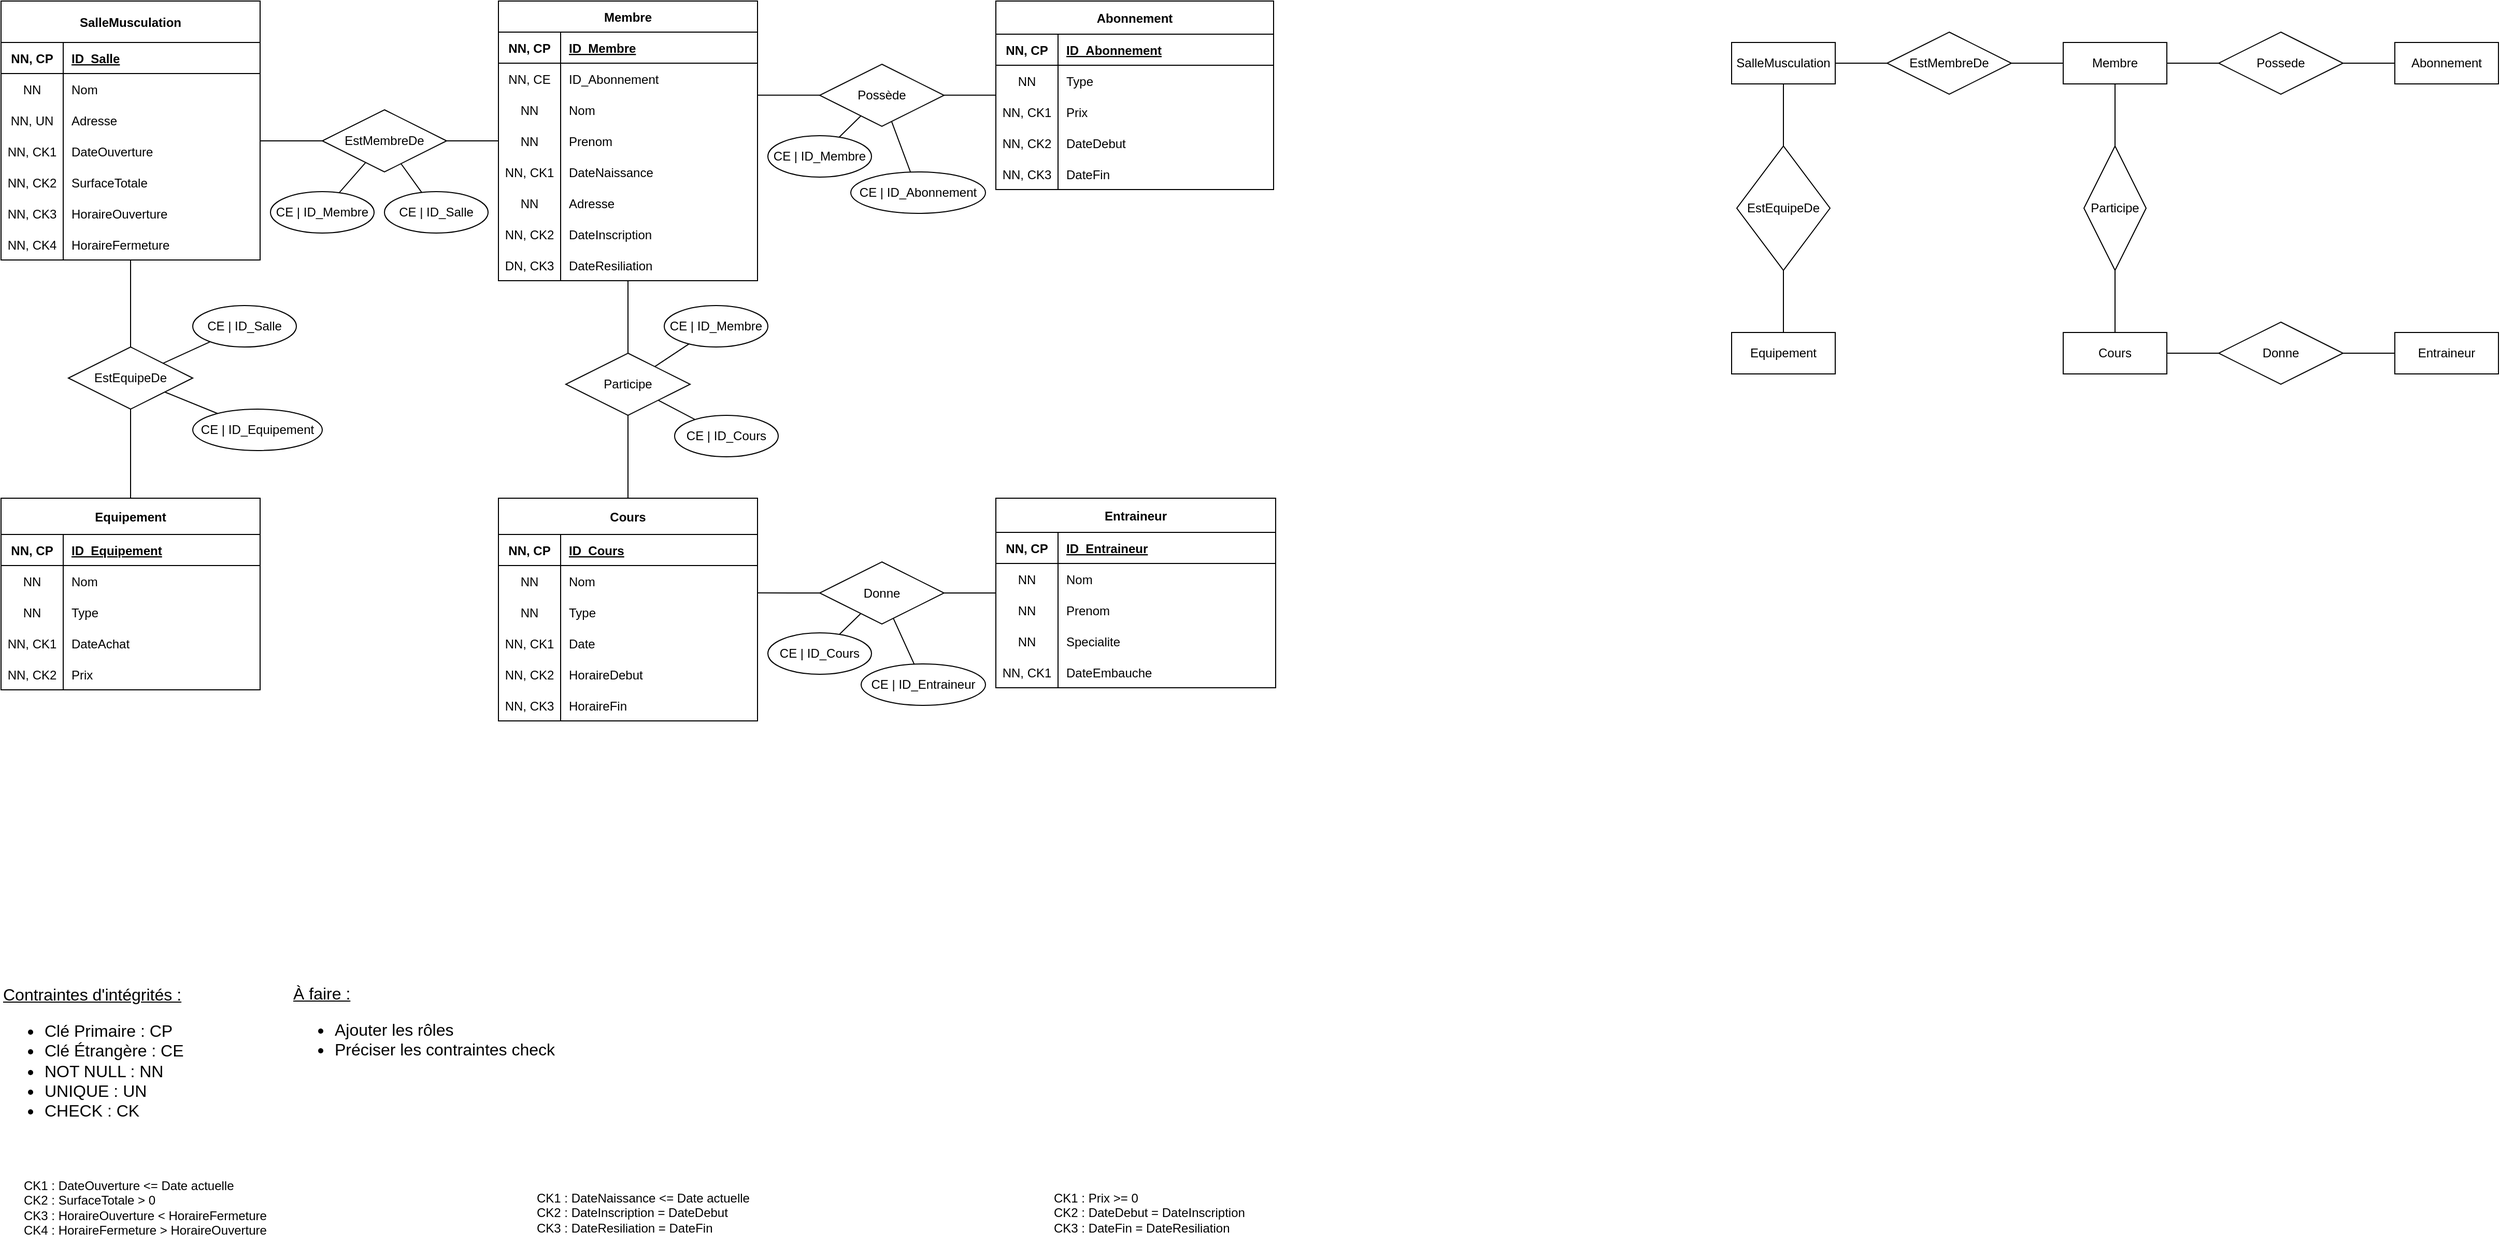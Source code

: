 <mxfile version="22.0.6" type="github">
  <diagram id="R2lEEEUBdFMjLlhIrx00" name="Page-1">
    <mxGraphModel dx="830" dy="563" grid="1" gridSize="10" guides="1" tooltips="1" connect="1" arrows="1" fold="1" page="0" pageScale="1" pageWidth="850" pageHeight="1100" math="0" shadow="0" extFonts="Permanent Marker^https://fonts.googleapis.com/css?family=Permanent+Marker">
      <root>
        <mxCell id="0" />
        <mxCell id="1" parent="0" />
        <mxCell id="C-vyLk0tnHw3VtMMgP7b-2" value="Membre" style="shape=table;startSize=30;container=1;collapsible=1;childLayout=tableLayout;fixedRows=1;rowLines=0;fontStyle=1;align=center;resizeLast=1;" parent="1" vertex="1">
          <mxGeometry x="480" y="40" width="250" height="270" as="geometry" />
        </mxCell>
        <mxCell id="C-vyLk0tnHw3VtMMgP7b-3" value="" style="shape=partialRectangle;collapsible=0;dropTarget=0;pointerEvents=0;fillColor=none;points=[[0,0.5],[1,0.5]];portConstraint=eastwest;top=0;left=0;right=0;bottom=1;" parent="C-vyLk0tnHw3VtMMgP7b-2" vertex="1">
          <mxGeometry y="30" width="250" height="30" as="geometry" />
        </mxCell>
        <mxCell id="C-vyLk0tnHw3VtMMgP7b-4" value="NN, CP" style="shape=partialRectangle;overflow=hidden;connectable=0;fillColor=none;top=0;left=0;bottom=0;right=0;fontStyle=1;" parent="C-vyLk0tnHw3VtMMgP7b-3" vertex="1">
          <mxGeometry width="60" height="30" as="geometry">
            <mxRectangle width="60" height="30" as="alternateBounds" />
          </mxGeometry>
        </mxCell>
        <mxCell id="C-vyLk0tnHw3VtMMgP7b-5" value="ID_Membre" style="shape=partialRectangle;overflow=hidden;connectable=0;fillColor=none;top=0;left=0;bottom=0;right=0;align=left;spacingLeft=6;fontStyle=5;" parent="C-vyLk0tnHw3VtMMgP7b-3" vertex="1">
          <mxGeometry x="60" width="190" height="30" as="geometry">
            <mxRectangle width="190" height="30" as="alternateBounds" />
          </mxGeometry>
        </mxCell>
        <mxCell id="BvF8xhe03MmfcxocBLk4-19" style="shape=partialRectangle;collapsible=0;dropTarget=0;pointerEvents=0;fillColor=none;points=[[0,0.5],[1,0.5]];portConstraint=eastwest;top=0;left=0;right=0;bottom=0;" vertex="1" parent="C-vyLk0tnHw3VtMMgP7b-2">
          <mxGeometry y="60" width="250" height="30" as="geometry" />
        </mxCell>
        <mxCell id="BvF8xhe03MmfcxocBLk4-20" value="NN, CE" style="shape=partialRectangle;overflow=hidden;connectable=0;fillColor=none;top=0;left=0;bottom=0;right=0;" vertex="1" parent="BvF8xhe03MmfcxocBLk4-19">
          <mxGeometry width="60" height="30" as="geometry">
            <mxRectangle width="60" height="30" as="alternateBounds" />
          </mxGeometry>
        </mxCell>
        <mxCell id="BvF8xhe03MmfcxocBLk4-21" value="ID_Abonnement" style="shape=partialRectangle;overflow=hidden;connectable=0;fillColor=none;top=0;left=0;bottom=0;right=0;align=left;spacingLeft=6;" vertex="1" parent="BvF8xhe03MmfcxocBLk4-19">
          <mxGeometry x="60" width="190" height="30" as="geometry">
            <mxRectangle width="190" height="30" as="alternateBounds" />
          </mxGeometry>
        </mxCell>
        <mxCell id="C-vyLk0tnHw3VtMMgP7b-6" value="" style="shape=partialRectangle;collapsible=0;dropTarget=0;pointerEvents=0;fillColor=none;points=[[0,0.5],[1,0.5]];portConstraint=eastwest;top=0;left=0;right=0;bottom=0;" parent="C-vyLk0tnHw3VtMMgP7b-2" vertex="1">
          <mxGeometry y="90" width="250" height="30" as="geometry" />
        </mxCell>
        <mxCell id="C-vyLk0tnHw3VtMMgP7b-7" value="NN" style="shape=partialRectangle;overflow=hidden;connectable=0;fillColor=none;top=0;left=0;bottom=0;right=0;" parent="C-vyLk0tnHw3VtMMgP7b-6" vertex="1">
          <mxGeometry width="60" height="30" as="geometry">
            <mxRectangle width="60" height="30" as="alternateBounds" />
          </mxGeometry>
        </mxCell>
        <mxCell id="C-vyLk0tnHw3VtMMgP7b-8" value="Nom" style="shape=partialRectangle;overflow=hidden;connectable=0;fillColor=none;top=0;left=0;bottom=0;right=0;align=left;spacingLeft=6;" parent="C-vyLk0tnHw3VtMMgP7b-6" vertex="1">
          <mxGeometry x="60" width="190" height="30" as="geometry">
            <mxRectangle width="190" height="30" as="alternateBounds" />
          </mxGeometry>
        </mxCell>
        <mxCell id="C-vyLk0tnHw3VtMMgP7b-9" value="" style="shape=partialRectangle;collapsible=0;dropTarget=0;pointerEvents=0;fillColor=none;points=[[0,0.5],[1,0.5]];portConstraint=eastwest;top=0;left=0;right=0;bottom=0;" parent="C-vyLk0tnHw3VtMMgP7b-2" vertex="1">
          <mxGeometry y="120" width="250" height="30" as="geometry" />
        </mxCell>
        <mxCell id="C-vyLk0tnHw3VtMMgP7b-10" value="NN" style="shape=partialRectangle;overflow=hidden;connectable=0;fillColor=none;top=0;left=0;bottom=0;right=0;" parent="C-vyLk0tnHw3VtMMgP7b-9" vertex="1">
          <mxGeometry width="60" height="30" as="geometry">
            <mxRectangle width="60" height="30" as="alternateBounds" />
          </mxGeometry>
        </mxCell>
        <mxCell id="C-vyLk0tnHw3VtMMgP7b-11" value="Prenom" style="shape=partialRectangle;overflow=hidden;connectable=0;fillColor=none;top=0;left=0;bottom=0;right=0;align=left;spacingLeft=6;" parent="C-vyLk0tnHw3VtMMgP7b-9" vertex="1">
          <mxGeometry x="60" width="190" height="30" as="geometry">
            <mxRectangle width="190" height="30" as="alternateBounds" />
          </mxGeometry>
        </mxCell>
        <mxCell id="a953mOE0ZV8A7fk9-oR8-11" style="shape=partialRectangle;collapsible=0;dropTarget=0;pointerEvents=0;fillColor=none;points=[[0,0.5],[1,0.5]];portConstraint=eastwest;top=0;left=0;right=0;bottom=0;" parent="C-vyLk0tnHw3VtMMgP7b-2" vertex="1">
          <mxGeometry y="150" width="250" height="30" as="geometry" />
        </mxCell>
        <mxCell id="a953mOE0ZV8A7fk9-oR8-12" value="NN, CK1" style="shape=partialRectangle;overflow=hidden;connectable=0;fillColor=none;top=0;left=0;bottom=0;right=0;" parent="a953mOE0ZV8A7fk9-oR8-11" vertex="1">
          <mxGeometry width="60" height="30" as="geometry">
            <mxRectangle width="60" height="30" as="alternateBounds" />
          </mxGeometry>
        </mxCell>
        <mxCell id="a953mOE0ZV8A7fk9-oR8-13" value="DateNaissance" style="shape=partialRectangle;overflow=hidden;connectable=0;fillColor=none;top=0;left=0;bottom=0;right=0;align=left;spacingLeft=6;" parent="a953mOE0ZV8A7fk9-oR8-11" vertex="1">
          <mxGeometry x="60" width="190" height="30" as="geometry">
            <mxRectangle width="190" height="30" as="alternateBounds" />
          </mxGeometry>
        </mxCell>
        <mxCell id="a953mOE0ZV8A7fk9-oR8-14" style="shape=partialRectangle;collapsible=0;dropTarget=0;pointerEvents=0;fillColor=none;points=[[0,0.5],[1,0.5]];portConstraint=eastwest;top=0;left=0;right=0;bottom=0;" parent="C-vyLk0tnHw3VtMMgP7b-2" vertex="1">
          <mxGeometry y="180" width="250" height="30" as="geometry" />
        </mxCell>
        <mxCell id="a953mOE0ZV8A7fk9-oR8-15" value="NN" style="shape=partialRectangle;overflow=hidden;connectable=0;fillColor=none;top=0;left=0;bottom=0;right=0;" parent="a953mOE0ZV8A7fk9-oR8-14" vertex="1">
          <mxGeometry width="60" height="30" as="geometry">
            <mxRectangle width="60" height="30" as="alternateBounds" />
          </mxGeometry>
        </mxCell>
        <mxCell id="a953mOE0ZV8A7fk9-oR8-16" value="Adresse" style="shape=partialRectangle;overflow=hidden;connectable=0;fillColor=none;top=0;left=0;bottom=0;right=0;align=left;spacingLeft=6;" parent="a953mOE0ZV8A7fk9-oR8-14" vertex="1">
          <mxGeometry x="60" width="190" height="30" as="geometry">
            <mxRectangle width="190" height="30" as="alternateBounds" />
          </mxGeometry>
        </mxCell>
        <mxCell id="a953mOE0ZV8A7fk9-oR8-17" style="shape=partialRectangle;collapsible=0;dropTarget=0;pointerEvents=0;fillColor=none;points=[[0,0.5],[1,0.5]];portConstraint=eastwest;top=0;left=0;right=0;bottom=0;" parent="C-vyLk0tnHw3VtMMgP7b-2" vertex="1">
          <mxGeometry y="210" width="250" height="30" as="geometry" />
        </mxCell>
        <mxCell id="a953mOE0ZV8A7fk9-oR8-18" value="NN, CK2" style="shape=partialRectangle;overflow=hidden;connectable=0;fillColor=none;top=0;left=0;bottom=0;right=0;" parent="a953mOE0ZV8A7fk9-oR8-17" vertex="1">
          <mxGeometry width="60" height="30" as="geometry">
            <mxRectangle width="60" height="30" as="alternateBounds" />
          </mxGeometry>
        </mxCell>
        <mxCell id="a953mOE0ZV8A7fk9-oR8-19" value="DateInscription" style="shape=partialRectangle;overflow=hidden;connectable=0;fillColor=none;top=0;left=0;bottom=0;right=0;align=left;spacingLeft=6;" parent="a953mOE0ZV8A7fk9-oR8-17" vertex="1">
          <mxGeometry x="60" width="190" height="30" as="geometry">
            <mxRectangle width="190" height="30" as="alternateBounds" />
          </mxGeometry>
        </mxCell>
        <mxCell id="BvF8xhe03MmfcxocBLk4-22" style="shape=partialRectangle;collapsible=0;dropTarget=0;pointerEvents=0;fillColor=none;points=[[0,0.5],[1,0.5]];portConstraint=eastwest;top=0;left=0;right=0;bottom=0;" vertex="1" parent="C-vyLk0tnHw3VtMMgP7b-2">
          <mxGeometry y="240" width="250" height="30" as="geometry" />
        </mxCell>
        <mxCell id="BvF8xhe03MmfcxocBLk4-23" value="DN, CK3" style="shape=partialRectangle;overflow=hidden;connectable=0;fillColor=none;top=0;left=0;bottom=0;right=0;" vertex="1" parent="BvF8xhe03MmfcxocBLk4-22">
          <mxGeometry width="60" height="30" as="geometry">
            <mxRectangle width="60" height="30" as="alternateBounds" />
          </mxGeometry>
        </mxCell>
        <mxCell id="BvF8xhe03MmfcxocBLk4-24" value="DateResiliation" style="shape=partialRectangle;overflow=hidden;connectable=0;fillColor=none;top=0;left=0;bottom=0;right=0;align=left;spacingLeft=6;" vertex="1" parent="BvF8xhe03MmfcxocBLk4-22">
          <mxGeometry x="60" width="190" height="30" as="geometry">
            <mxRectangle width="190" height="30" as="alternateBounds" />
          </mxGeometry>
        </mxCell>
        <mxCell id="C-vyLk0tnHw3VtMMgP7b-13" value="Abonnement" style="shape=table;startSize=32;container=1;collapsible=1;childLayout=tableLayout;fixedRows=1;rowLines=0;fontStyle=1;align=center;resizeLast=1;" parent="1" vertex="1">
          <mxGeometry x="960" y="40" width="268" height="182" as="geometry" />
        </mxCell>
        <mxCell id="C-vyLk0tnHw3VtMMgP7b-14" value="" style="shape=partialRectangle;collapsible=0;dropTarget=0;pointerEvents=0;fillColor=none;points=[[0,0.5],[1,0.5]];portConstraint=eastwest;top=0;left=0;right=0;bottom=1;" parent="C-vyLk0tnHw3VtMMgP7b-13" vertex="1">
          <mxGeometry y="32" width="268" height="30" as="geometry" />
        </mxCell>
        <mxCell id="C-vyLk0tnHw3VtMMgP7b-15" value="NN, CP" style="shape=partialRectangle;overflow=hidden;connectable=0;fillColor=none;top=0;left=0;bottom=0;right=0;fontStyle=1;" parent="C-vyLk0tnHw3VtMMgP7b-14" vertex="1">
          <mxGeometry width="60" height="30" as="geometry">
            <mxRectangle width="60" height="30" as="alternateBounds" />
          </mxGeometry>
        </mxCell>
        <mxCell id="C-vyLk0tnHw3VtMMgP7b-16" value="ID_Abonnement" style="shape=partialRectangle;overflow=hidden;connectable=0;fillColor=none;top=0;left=0;bottom=0;right=0;align=left;spacingLeft=6;fontStyle=5;" parent="C-vyLk0tnHw3VtMMgP7b-14" vertex="1">
          <mxGeometry x="60" width="208" height="30" as="geometry">
            <mxRectangle width="208" height="30" as="alternateBounds" />
          </mxGeometry>
        </mxCell>
        <mxCell id="C-vyLk0tnHw3VtMMgP7b-17" value="" style="shape=partialRectangle;collapsible=0;dropTarget=0;pointerEvents=0;fillColor=none;points=[[0,0.5],[1,0.5]];portConstraint=eastwest;top=0;left=0;right=0;bottom=0;" parent="C-vyLk0tnHw3VtMMgP7b-13" vertex="1">
          <mxGeometry y="62" width="268" height="30" as="geometry" />
        </mxCell>
        <mxCell id="C-vyLk0tnHw3VtMMgP7b-18" value="NN" style="shape=partialRectangle;overflow=hidden;connectable=0;fillColor=none;top=0;left=0;bottom=0;right=0;" parent="C-vyLk0tnHw3VtMMgP7b-17" vertex="1">
          <mxGeometry width="60" height="30" as="geometry">
            <mxRectangle width="60" height="30" as="alternateBounds" />
          </mxGeometry>
        </mxCell>
        <mxCell id="C-vyLk0tnHw3VtMMgP7b-19" value="Type" style="shape=partialRectangle;overflow=hidden;connectable=0;fillColor=none;top=0;left=0;bottom=0;right=0;align=left;spacingLeft=6;" parent="C-vyLk0tnHw3VtMMgP7b-17" vertex="1">
          <mxGeometry x="60" width="208" height="30" as="geometry">
            <mxRectangle width="208" height="30" as="alternateBounds" />
          </mxGeometry>
        </mxCell>
        <mxCell id="C-vyLk0tnHw3VtMMgP7b-20" value="" style="shape=partialRectangle;collapsible=0;dropTarget=0;pointerEvents=0;fillColor=none;points=[[0,0.5],[1,0.5]];portConstraint=eastwest;top=0;left=0;right=0;bottom=0;" parent="C-vyLk0tnHw3VtMMgP7b-13" vertex="1">
          <mxGeometry y="92" width="268" height="30" as="geometry" />
        </mxCell>
        <mxCell id="C-vyLk0tnHw3VtMMgP7b-21" value="NN, CK1" style="shape=partialRectangle;overflow=hidden;connectable=0;fillColor=none;top=0;left=0;bottom=0;right=0;" parent="C-vyLk0tnHw3VtMMgP7b-20" vertex="1">
          <mxGeometry width="60" height="30" as="geometry">
            <mxRectangle width="60" height="30" as="alternateBounds" />
          </mxGeometry>
        </mxCell>
        <mxCell id="C-vyLk0tnHw3VtMMgP7b-22" value="Prix" style="shape=partialRectangle;overflow=hidden;connectable=0;fillColor=none;top=0;left=0;bottom=0;right=0;align=left;spacingLeft=6;" parent="C-vyLk0tnHw3VtMMgP7b-20" vertex="1">
          <mxGeometry x="60" width="208" height="30" as="geometry">
            <mxRectangle width="208" height="30" as="alternateBounds" />
          </mxGeometry>
        </mxCell>
        <mxCell id="a953mOE0ZV8A7fk9-oR8-26" style="shape=partialRectangle;collapsible=0;dropTarget=0;pointerEvents=0;fillColor=none;points=[[0,0.5],[1,0.5]];portConstraint=eastwest;top=0;left=0;right=0;bottom=0;" parent="C-vyLk0tnHw3VtMMgP7b-13" vertex="1">
          <mxGeometry y="122" width="268" height="30" as="geometry" />
        </mxCell>
        <mxCell id="a953mOE0ZV8A7fk9-oR8-27" value="NN, CK2" style="shape=partialRectangle;overflow=hidden;connectable=0;fillColor=none;top=0;left=0;bottom=0;right=0;" parent="a953mOE0ZV8A7fk9-oR8-26" vertex="1">
          <mxGeometry width="60" height="30" as="geometry">
            <mxRectangle width="60" height="30" as="alternateBounds" />
          </mxGeometry>
        </mxCell>
        <mxCell id="a953mOE0ZV8A7fk9-oR8-28" value="DateDebut" style="shape=partialRectangle;overflow=hidden;connectable=0;fillColor=none;top=0;left=0;bottom=0;right=0;align=left;spacingLeft=6;" parent="a953mOE0ZV8A7fk9-oR8-26" vertex="1">
          <mxGeometry x="60" width="208" height="30" as="geometry">
            <mxRectangle width="208" height="30" as="alternateBounds" />
          </mxGeometry>
        </mxCell>
        <mxCell id="a953mOE0ZV8A7fk9-oR8-23" style="shape=partialRectangle;collapsible=0;dropTarget=0;pointerEvents=0;fillColor=none;points=[[0,0.5],[1,0.5]];portConstraint=eastwest;top=0;left=0;right=0;bottom=0;" parent="C-vyLk0tnHw3VtMMgP7b-13" vertex="1">
          <mxGeometry y="152" width="268" height="30" as="geometry" />
        </mxCell>
        <mxCell id="a953mOE0ZV8A7fk9-oR8-24" value="NN, CK3" style="shape=partialRectangle;overflow=hidden;connectable=0;fillColor=none;top=0;left=0;bottom=0;right=0;" parent="a953mOE0ZV8A7fk9-oR8-23" vertex="1">
          <mxGeometry width="60" height="30" as="geometry">
            <mxRectangle width="60" height="30" as="alternateBounds" />
          </mxGeometry>
        </mxCell>
        <mxCell id="a953mOE0ZV8A7fk9-oR8-25" value="DateFin" style="shape=partialRectangle;overflow=hidden;connectable=0;fillColor=none;top=0;left=0;bottom=0;right=0;align=left;spacingLeft=6;" parent="a953mOE0ZV8A7fk9-oR8-23" vertex="1">
          <mxGeometry x="60" width="208" height="30" as="geometry">
            <mxRectangle width="208" height="30" as="alternateBounds" />
          </mxGeometry>
        </mxCell>
        <mxCell id="C-vyLk0tnHw3VtMMgP7b-23" value="SalleMusculation" style="shape=table;startSize=40;container=1;collapsible=1;childLayout=tableLayout;fixedRows=1;rowLines=0;fontStyle=1;align=center;resizeLast=1;" parent="1" vertex="1">
          <mxGeometry y="40" width="250" height="250" as="geometry">
            <mxRectangle width="140" height="30" as="alternateBounds" />
          </mxGeometry>
        </mxCell>
        <mxCell id="C-vyLk0tnHw3VtMMgP7b-24" value="" style="shape=partialRectangle;collapsible=0;dropTarget=0;pointerEvents=0;fillColor=none;points=[[0,0.5],[1,0.5]];portConstraint=eastwest;top=0;left=0;right=0;bottom=1;" parent="C-vyLk0tnHw3VtMMgP7b-23" vertex="1">
          <mxGeometry y="40" width="250" height="30" as="geometry" />
        </mxCell>
        <mxCell id="C-vyLk0tnHw3VtMMgP7b-25" value="NN, CP" style="shape=partialRectangle;overflow=hidden;connectable=0;fillColor=none;top=0;left=0;bottom=0;right=0;fontStyle=1;" parent="C-vyLk0tnHw3VtMMgP7b-24" vertex="1">
          <mxGeometry width="60" height="30" as="geometry">
            <mxRectangle width="60" height="30" as="alternateBounds" />
          </mxGeometry>
        </mxCell>
        <mxCell id="C-vyLk0tnHw3VtMMgP7b-26" value="ID_Salle" style="shape=partialRectangle;overflow=hidden;connectable=0;fillColor=none;top=0;left=0;bottom=0;right=0;align=left;spacingLeft=6;fontStyle=5;" parent="C-vyLk0tnHw3VtMMgP7b-24" vertex="1">
          <mxGeometry x="60" width="190" height="30" as="geometry">
            <mxRectangle width="190" height="30" as="alternateBounds" />
          </mxGeometry>
        </mxCell>
        <mxCell id="C-vyLk0tnHw3VtMMgP7b-27" value="" style="shape=partialRectangle;collapsible=0;dropTarget=0;pointerEvents=0;fillColor=none;points=[[0,0.5],[1,0.5]];portConstraint=eastwest;top=0;left=0;right=0;bottom=0;" parent="C-vyLk0tnHw3VtMMgP7b-23" vertex="1">
          <mxGeometry y="70" width="250" height="30" as="geometry" />
        </mxCell>
        <mxCell id="C-vyLk0tnHw3VtMMgP7b-28" value="NN" style="shape=partialRectangle;overflow=hidden;connectable=0;fillColor=none;top=0;left=0;bottom=0;right=0;" parent="C-vyLk0tnHw3VtMMgP7b-27" vertex="1">
          <mxGeometry width="60" height="30" as="geometry">
            <mxRectangle width="60" height="30" as="alternateBounds" />
          </mxGeometry>
        </mxCell>
        <mxCell id="C-vyLk0tnHw3VtMMgP7b-29" value="Nom" style="shape=partialRectangle;overflow=hidden;connectable=0;fillColor=none;top=0;left=0;bottom=0;right=0;align=left;spacingLeft=6;" parent="C-vyLk0tnHw3VtMMgP7b-27" vertex="1">
          <mxGeometry x="60" width="190" height="30" as="geometry">
            <mxRectangle width="190" height="30" as="alternateBounds" />
          </mxGeometry>
        </mxCell>
        <mxCell id="I5nz2bN9vh9PhN7j-dGC-87" style="shape=partialRectangle;collapsible=0;dropTarget=0;pointerEvents=0;fillColor=none;points=[[0,0.5],[1,0.5]];portConstraint=eastwest;top=0;left=0;right=0;bottom=0;" parent="C-vyLk0tnHw3VtMMgP7b-23" vertex="1">
          <mxGeometry y="100" width="250" height="30" as="geometry" />
        </mxCell>
        <mxCell id="I5nz2bN9vh9PhN7j-dGC-88" value="NN, UN" style="shape=partialRectangle;overflow=hidden;connectable=0;fillColor=none;top=0;left=0;bottom=0;right=0;" parent="I5nz2bN9vh9PhN7j-dGC-87" vertex="1">
          <mxGeometry width="60" height="30" as="geometry">
            <mxRectangle width="60" height="30" as="alternateBounds" />
          </mxGeometry>
        </mxCell>
        <mxCell id="I5nz2bN9vh9PhN7j-dGC-89" value="Adresse" style="shape=partialRectangle;overflow=hidden;connectable=0;fillColor=none;top=0;left=0;bottom=0;right=0;align=left;spacingLeft=6;" parent="I5nz2bN9vh9PhN7j-dGC-87" vertex="1">
          <mxGeometry x="60" width="190" height="30" as="geometry">
            <mxRectangle width="190" height="30" as="alternateBounds" />
          </mxGeometry>
        </mxCell>
        <mxCell id="I5nz2bN9vh9PhN7j-dGC-90" style="shape=partialRectangle;collapsible=0;dropTarget=0;pointerEvents=0;fillColor=none;points=[[0,0.5],[1,0.5]];portConstraint=eastwest;top=0;left=0;right=0;bottom=0;" parent="C-vyLk0tnHw3VtMMgP7b-23" vertex="1">
          <mxGeometry y="130" width="250" height="30" as="geometry" />
        </mxCell>
        <mxCell id="I5nz2bN9vh9PhN7j-dGC-91" value="NN, CK1" style="shape=partialRectangle;overflow=hidden;connectable=0;fillColor=none;top=0;left=0;bottom=0;right=0;" parent="I5nz2bN9vh9PhN7j-dGC-90" vertex="1">
          <mxGeometry width="60" height="30" as="geometry">
            <mxRectangle width="60" height="30" as="alternateBounds" />
          </mxGeometry>
        </mxCell>
        <mxCell id="I5nz2bN9vh9PhN7j-dGC-92" value="DateOuverture" style="shape=partialRectangle;overflow=hidden;connectable=0;fillColor=none;top=0;left=0;bottom=0;right=0;align=left;spacingLeft=6;" parent="I5nz2bN9vh9PhN7j-dGC-90" vertex="1">
          <mxGeometry x="60" width="190" height="30" as="geometry">
            <mxRectangle width="190" height="30" as="alternateBounds" />
          </mxGeometry>
        </mxCell>
        <mxCell id="I5nz2bN9vh9PhN7j-dGC-93" style="shape=partialRectangle;collapsible=0;dropTarget=0;pointerEvents=0;fillColor=none;points=[[0,0.5],[1,0.5]];portConstraint=eastwest;top=0;left=0;right=0;bottom=0;" parent="C-vyLk0tnHw3VtMMgP7b-23" vertex="1">
          <mxGeometry y="160" width="250" height="30" as="geometry" />
        </mxCell>
        <mxCell id="I5nz2bN9vh9PhN7j-dGC-94" value="NN, CK2" style="shape=partialRectangle;overflow=hidden;connectable=0;fillColor=none;top=0;left=0;bottom=0;right=0;" parent="I5nz2bN9vh9PhN7j-dGC-93" vertex="1">
          <mxGeometry width="60" height="30" as="geometry">
            <mxRectangle width="60" height="30" as="alternateBounds" />
          </mxGeometry>
        </mxCell>
        <mxCell id="I5nz2bN9vh9PhN7j-dGC-95" value="SurfaceTotale" style="shape=partialRectangle;overflow=hidden;connectable=0;fillColor=none;top=0;left=0;bottom=0;right=0;align=left;spacingLeft=6;" parent="I5nz2bN9vh9PhN7j-dGC-93" vertex="1">
          <mxGeometry x="60" width="190" height="30" as="geometry">
            <mxRectangle width="190" height="30" as="alternateBounds" />
          </mxGeometry>
        </mxCell>
        <mxCell id="BvF8xhe03MmfcxocBLk4-16" style="shape=partialRectangle;collapsible=0;dropTarget=0;pointerEvents=0;fillColor=none;points=[[0,0.5],[1,0.5]];portConstraint=eastwest;top=0;left=0;right=0;bottom=0;" vertex="1" parent="C-vyLk0tnHw3VtMMgP7b-23">
          <mxGeometry y="190" width="250" height="30" as="geometry" />
        </mxCell>
        <mxCell id="BvF8xhe03MmfcxocBLk4-17" value="NN, CK3" style="shape=partialRectangle;overflow=hidden;connectable=0;fillColor=none;top=0;left=0;bottom=0;right=0;" vertex="1" parent="BvF8xhe03MmfcxocBLk4-16">
          <mxGeometry width="60" height="30" as="geometry">
            <mxRectangle width="60" height="30" as="alternateBounds" />
          </mxGeometry>
        </mxCell>
        <mxCell id="BvF8xhe03MmfcxocBLk4-18" value="HoraireOuverture" style="shape=partialRectangle;overflow=hidden;connectable=0;fillColor=none;top=0;left=0;bottom=0;right=0;align=left;spacingLeft=6;" vertex="1" parent="BvF8xhe03MmfcxocBLk4-16">
          <mxGeometry x="60" width="190" height="30" as="geometry">
            <mxRectangle width="190" height="30" as="alternateBounds" />
          </mxGeometry>
        </mxCell>
        <mxCell id="BvF8xhe03MmfcxocBLk4-13" style="shape=partialRectangle;collapsible=0;dropTarget=0;pointerEvents=0;fillColor=none;points=[[0,0.5],[1,0.5]];portConstraint=eastwest;top=0;left=0;right=0;bottom=0;" vertex="1" parent="C-vyLk0tnHw3VtMMgP7b-23">
          <mxGeometry y="220" width="250" height="30" as="geometry" />
        </mxCell>
        <mxCell id="BvF8xhe03MmfcxocBLk4-14" value="NN, CK4" style="shape=partialRectangle;overflow=hidden;connectable=0;fillColor=none;top=0;left=0;bottom=0;right=0;" vertex="1" parent="BvF8xhe03MmfcxocBLk4-13">
          <mxGeometry width="60" height="30" as="geometry">
            <mxRectangle width="60" height="30" as="alternateBounds" />
          </mxGeometry>
        </mxCell>
        <mxCell id="BvF8xhe03MmfcxocBLk4-15" value="HoraireFermeture" style="shape=partialRectangle;overflow=hidden;connectable=0;fillColor=none;top=0;left=0;bottom=0;right=0;align=left;spacingLeft=6;" vertex="1" parent="BvF8xhe03MmfcxocBLk4-13">
          <mxGeometry x="60" width="190" height="30" as="geometry">
            <mxRectangle width="190" height="30" as="alternateBounds" />
          </mxGeometry>
        </mxCell>
        <mxCell id="I5nz2bN9vh9PhN7j-dGC-29" value="Cours" style="shape=table;startSize=35;container=1;collapsible=1;childLayout=tableLayout;fixedRows=1;rowLines=0;fontStyle=1;align=center;resizeLast=1;" parent="1" vertex="1">
          <mxGeometry x="480" y="520" width="250" height="215" as="geometry" />
        </mxCell>
        <mxCell id="I5nz2bN9vh9PhN7j-dGC-30" value="" style="shape=partialRectangle;collapsible=0;dropTarget=0;pointerEvents=0;fillColor=none;points=[[0,0.5],[1,0.5]];portConstraint=eastwest;top=0;left=0;right=0;bottom=1;" parent="I5nz2bN9vh9PhN7j-dGC-29" vertex="1">
          <mxGeometry y="35" width="250" height="30" as="geometry" />
        </mxCell>
        <mxCell id="I5nz2bN9vh9PhN7j-dGC-31" value="NN, CP" style="shape=partialRectangle;overflow=hidden;connectable=0;fillColor=none;top=0;left=0;bottom=0;right=0;fontStyle=1;" parent="I5nz2bN9vh9PhN7j-dGC-30" vertex="1">
          <mxGeometry width="60" height="30" as="geometry">
            <mxRectangle width="60" height="30" as="alternateBounds" />
          </mxGeometry>
        </mxCell>
        <mxCell id="I5nz2bN9vh9PhN7j-dGC-32" value="ID_Cours" style="shape=partialRectangle;overflow=hidden;connectable=0;fillColor=none;top=0;left=0;bottom=0;right=0;align=left;spacingLeft=6;fontStyle=5;" parent="I5nz2bN9vh9PhN7j-dGC-30" vertex="1">
          <mxGeometry x="60" width="190" height="30" as="geometry">
            <mxRectangle width="190" height="30" as="alternateBounds" />
          </mxGeometry>
        </mxCell>
        <mxCell id="I5nz2bN9vh9PhN7j-dGC-33" value="" style="shape=partialRectangle;collapsible=0;dropTarget=0;pointerEvents=0;fillColor=none;points=[[0,0.5],[1,0.5]];portConstraint=eastwest;top=0;left=0;right=0;bottom=0;" parent="I5nz2bN9vh9PhN7j-dGC-29" vertex="1">
          <mxGeometry y="65" width="250" height="30" as="geometry" />
        </mxCell>
        <mxCell id="I5nz2bN9vh9PhN7j-dGC-34" value="NN" style="shape=partialRectangle;overflow=hidden;connectable=0;fillColor=none;top=0;left=0;bottom=0;right=0;" parent="I5nz2bN9vh9PhN7j-dGC-33" vertex="1">
          <mxGeometry width="60" height="30" as="geometry">
            <mxRectangle width="60" height="30" as="alternateBounds" />
          </mxGeometry>
        </mxCell>
        <mxCell id="I5nz2bN9vh9PhN7j-dGC-35" value="Nom" style="shape=partialRectangle;overflow=hidden;connectable=0;fillColor=none;top=0;left=0;bottom=0;right=0;align=left;spacingLeft=6;" parent="I5nz2bN9vh9PhN7j-dGC-33" vertex="1">
          <mxGeometry x="60" width="190" height="30" as="geometry">
            <mxRectangle width="190" height="30" as="alternateBounds" />
          </mxGeometry>
        </mxCell>
        <mxCell id="AxZeriHwfPUx0MWZncGD-11" style="shape=partialRectangle;collapsible=0;dropTarget=0;pointerEvents=0;fillColor=none;points=[[0,0.5],[1,0.5]];portConstraint=eastwest;top=0;left=0;right=0;bottom=0;" parent="I5nz2bN9vh9PhN7j-dGC-29" vertex="1">
          <mxGeometry y="95" width="250" height="30" as="geometry" />
        </mxCell>
        <mxCell id="AxZeriHwfPUx0MWZncGD-12" value="NN" style="shape=partialRectangle;overflow=hidden;connectable=0;fillColor=none;top=0;left=0;bottom=0;right=0;" parent="AxZeriHwfPUx0MWZncGD-11" vertex="1">
          <mxGeometry width="60" height="30" as="geometry">
            <mxRectangle width="60" height="30" as="alternateBounds" />
          </mxGeometry>
        </mxCell>
        <mxCell id="AxZeriHwfPUx0MWZncGD-13" value="Type   " style="shape=partialRectangle;overflow=hidden;connectable=0;fillColor=none;top=0;left=0;bottom=0;right=0;align=left;spacingLeft=6;" parent="AxZeriHwfPUx0MWZncGD-11" vertex="1">
          <mxGeometry x="60" width="190" height="30" as="geometry">
            <mxRectangle width="190" height="30" as="alternateBounds" />
          </mxGeometry>
        </mxCell>
        <mxCell id="AxZeriHwfPUx0MWZncGD-14" style="shape=partialRectangle;collapsible=0;dropTarget=0;pointerEvents=0;fillColor=none;points=[[0,0.5],[1,0.5]];portConstraint=eastwest;top=0;left=0;right=0;bottom=0;" parent="I5nz2bN9vh9PhN7j-dGC-29" vertex="1">
          <mxGeometry y="125" width="250" height="30" as="geometry" />
        </mxCell>
        <mxCell id="AxZeriHwfPUx0MWZncGD-15" value="NN, CK1" style="shape=partialRectangle;overflow=hidden;connectable=0;fillColor=none;top=0;left=0;bottom=0;right=0;" parent="AxZeriHwfPUx0MWZncGD-14" vertex="1">
          <mxGeometry width="60" height="30" as="geometry">
            <mxRectangle width="60" height="30" as="alternateBounds" />
          </mxGeometry>
        </mxCell>
        <mxCell id="AxZeriHwfPUx0MWZncGD-16" value="Date" style="shape=partialRectangle;overflow=hidden;connectable=0;fillColor=none;top=0;left=0;bottom=0;right=0;align=left;spacingLeft=6;" parent="AxZeriHwfPUx0MWZncGD-14" vertex="1">
          <mxGeometry x="60" width="190" height="30" as="geometry">
            <mxRectangle width="190" height="30" as="alternateBounds" />
          </mxGeometry>
        </mxCell>
        <mxCell id="AxZeriHwfPUx0MWZncGD-17" style="shape=partialRectangle;collapsible=0;dropTarget=0;pointerEvents=0;fillColor=none;points=[[0,0.5],[1,0.5]];portConstraint=eastwest;top=0;left=0;right=0;bottom=0;" parent="I5nz2bN9vh9PhN7j-dGC-29" vertex="1">
          <mxGeometry y="155" width="250" height="30" as="geometry" />
        </mxCell>
        <mxCell id="AxZeriHwfPUx0MWZncGD-18" value="NN, CK2" style="shape=partialRectangle;overflow=hidden;connectable=0;fillColor=none;top=0;left=0;bottom=0;right=0;" parent="AxZeriHwfPUx0MWZncGD-17" vertex="1">
          <mxGeometry width="60" height="30" as="geometry">
            <mxRectangle width="60" height="30" as="alternateBounds" />
          </mxGeometry>
        </mxCell>
        <mxCell id="AxZeriHwfPUx0MWZncGD-19" value="HoraireDebut" style="shape=partialRectangle;overflow=hidden;connectable=0;fillColor=none;top=0;left=0;bottom=0;right=0;align=left;spacingLeft=6;" parent="AxZeriHwfPUx0MWZncGD-17" vertex="1">
          <mxGeometry x="60" width="190" height="30" as="geometry">
            <mxRectangle width="190" height="30" as="alternateBounds" />
          </mxGeometry>
        </mxCell>
        <mxCell id="BvF8xhe03MmfcxocBLk4-52" style="shape=partialRectangle;collapsible=0;dropTarget=0;pointerEvents=0;fillColor=none;points=[[0,0.5],[1,0.5]];portConstraint=eastwest;top=0;left=0;right=0;bottom=0;" vertex="1" parent="I5nz2bN9vh9PhN7j-dGC-29">
          <mxGeometry y="185" width="250" height="30" as="geometry" />
        </mxCell>
        <mxCell id="BvF8xhe03MmfcxocBLk4-53" value="NN, CK3" style="shape=partialRectangle;overflow=hidden;connectable=0;fillColor=none;top=0;left=0;bottom=0;right=0;" vertex="1" parent="BvF8xhe03MmfcxocBLk4-52">
          <mxGeometry width="60" height="30" as="geometry">
            <mxRectangle width="60" height="30" as="alternateBounds" />
          </mxGeometry>
        </mxCell>
        <mxCell id="BvF8xhe03MmfcxocBLk4-54" value="HoraireFin" style="shape=partialRectangle;overflow=hidden;connectable=0;fillColor=none;top=0;left=0;bottom=0;right=0;align=left;spacingLeft=6;" vertex="1" parent="BvF8xhe03MmfcxocBLk4-52">
          <mxGeometry x="60" width="190" height="30" as="geometry">
            <mxRectangle width="190" height="30" as="alternateBounds" />
          </mxGeometry>
        </mxCell>
        <mxCell id="I5nz2bN9vh9PhN7j-dGC-39" value="Equipement" style="shape=table;startSize=35;container=1;collapsible=1;childLayout=tableLayout;fixedRows=1;rowLines=0;fontStyle=1;align=center;resizeLast=1;" parent="1" vertex="1">
          <mxGeometry y="520" width="250" height="185" as="geometry" />
        </mxCell>
        <mxCell id="I5nz2bN9vh9PhN7j-dGC-40" value="" style="shape=partialRectangle;collapsible=0;dropTarget=0;pointerEvents=0;fillColor=none;points=[[0,0.5],[1,0.5]];portConstraint=eastwest;top=0;left=0;right=0;bottom=1;" parent="I5nz2bN9vh9PhN7j-dGC-39" vertex="1">
          <mxGeometry y="35" width="250" height="30" as="geometry" />
        </mxCell>
        <mxCell id="I5nz2bN9vh9PhN7j-dGC-41" value="NN, CP" style="shape=partialRectangle;overflow=hidden;connectable=0;fillColor=none;top=0;left=0;bottom=0;right=0;fontStyle=1;" parent="I5nz2bN9vh9PhN7j-dGC-40" vertex="1">
          <mxGeometry width="60" height="30" as="geometry">
            <mxRectangle width="60" height="30" as="alternateBounds" />
          </mxGeometry>
        </mxCell>
        <mxCell id="I5nz2bN9vh9PhN7j-dGC-42" value="ID_Equipement" style="shape=partialRectangle;overflow=hidden;connectable=0;fillColor=none;top=0;left=0;bottom=0;right=0;align=left;spacingLeft=6;fontStyle=5;" parent="I5nz2bN9vh9PhN7j-dGC-40" vertex="1">
          <mxGeometry x="60" width="190" height="30" as="geometry">
            <mxRectangle width="190" height="30" as="alternateBounds" />
          </mxGeometry>
        </mxCell>
        <mxCell id="AxZeriHwfPUx0MWZncGD-2" style="shape=partialRectangle;collapsible=0;dropTarget=0;pointerEvents=0;fillColor=none;points=[[0,0.5],[1,0.5]];portConstraint=eastwest;top=0;left=0;right=0;bottom=0;" parent="I5nz2bN9vh9PhN7j-dGC-39" vertex="1">
          <mxGeometry y="65" width="250" height="30" as="geometry" />
        </mxCell>
        <mxCell id="AxZeriHwfPUx0MWZncGD-3" value="NN" style="shape=partialRectangle;overflow=hidden;connectable=0;fillColor=none;top=0;left=0;bottom=0;right=0;" parent="AxZeriHwfPUx0MWZncGD-2" vertex="1">
          <mxGeometry width="60" height="30" as="geometry">
            <mxRectangle width="60" height="30" as="alternateBounds" />
          </mxGeometry>
        </mxCell>
        <mxCell id="AxZeriHwfPUx0MWZncGD-4" value="Nom" style="shape=partialRectangle;overflow=hidden;connectable=0;fillColor=none;top=0;left=0;bottom=0;right=0;align=left;spacingLeft=6;" parent="AxZeriHwfPUx0MWZncGD-2" vertex="1">
          <mxGeometry x="60" width="190" height="30" as="geometry">
            <mxRectangle width="190" height="30" as="alternateBounds" />
          </mxGeometry>
        </mxCell>
        <mxCell id="AxZeriHwfPUx0MWZncGD-8" style="shape=partialRectangle;collapsible=0;dropTarget=0;pointerEvents=0;fillColor=none;points=[[0,0.5],[1,0.5]];portConstraint=eastwest;top=0;left=0;right=0;bottom=0;" parent="I5nz2bN9vh9PhN7j-dGC-39" vertex="1">
          <mxGeometry y="95" width="250" height="30" as="geometry" />
        </mxCell>
        <mxCell id="AxZeriHwfPUx0MWZncGD-9" value="NN" style="shape=partialRectangle;overflow=hidden;connectable=0;fillColor=none;top=0;left=0;bottom=0;right=0;" parent="AxZeriHwfPUx0MWZncGD-8" vertex="1">
          <mxGeometry width="60" height="30" as="geometry">
            <mxRectangle width="60" height="30" as="alternateBounds" />
          </mxGeometry>
        </mxCell>
        <mxCell id="AxZeriHwfPUx0MWZncGD-10" value="Type" style="shape=partialRectangle;overflow=hidden;connectable=0;fillColor=none;top=0;left=0;bottom=0;right=0;align=left;spacingLeft=6;" parent="AxZeriHwfPUx0MWZncGD-8" vertex="1">
          <mxGeometry x="60" width="190" height="30" as="geometry">
            <mxRectangle width="190" height="30" as="alternateBounds" />
          </mxGeometry>
        </mxCell>
        <mxCell id="BvF8xhe03MmfcxocBLk4-49" style="shape=partialRectangle;collapsible=0;dropTarget=0;pointerEvents=0;fillColor=none;points=[[0,0.5],[1,0.5]];portConstraint=eastwest;top=0;left=0;right=0;bottom=0;" vertex="1" parent="I5nz2bN9vh9PhN7j-dGC-39">
          <mxGeometry y="125" width="250" height="30" as="geometry" />
        </mxCell>
        <mxCell id="BvF8xhe03MmfcxocBLk4-50" value="NN, CK1" style="shape=partialRectangle;overflow=hidden;connectable=0;fillColor=none;top=0;left=0;bottom=0;right=0;" vertex="1" parent="BvF8xhe03MmfcxocBLk4-49">
          <mxGeometry width="60" height="30" as="geometry">
            <mxRectangle width="60" height="30" as="alternateBounds" />
          </mxGeometry>
        </mxCell>
        <mxCell id="BvF8xhe03MmfcxocBLk4-51" value="DateAchat" style="shape=partialRectangle;overflow=hidden;connectable=0;fillColor=none;top=0;left=0;bottom=0;right=0;align=left;spacingLeft=6;" vertex="1" parent="BvF8xhe03MmfcxocBLk4-49">
          <mxGeometry x="60" width="190" height="30" as="geometry">
            <mxRectangle width="190" height="30" as="alternateBounds" />
          </mxGeometry>
        </mxCell>
        <mxCell id="BvF8xhe03MmfcxocBLk4-46" style="shape=partialRectangle;collapsible=0;dropTarget=0;pointerEvents=0;fillColor=none;points=[[0,0.5],[1,0.5]];portConstraint=eastwest;top=0;left=0;right=0;bottom=0;" vertex="1" parent="I5nz2bN9vh9PhN7j-dGC-39">
          <mxGeometry y="155" width="250" height="30" as="geometry" />
        </mxCell>
        <mxCell id="BvF8xhe03MmfcxocBLk4-47" value="NN, CK2" style="shape=partialRectangle;overflow=hidden;connectable=0;fillColor=none;top=0;left=0;bottom=0;right=0;" vertex="1" parent="BvF8xhe03MmfcxocBLk4-46">
          <mxGeometry width="60" height="30" as="geometry">
            <mxRectangle width="60" height="30" as="alternateBounds" />
          </mxGeometry>
        </mxCell>
        <mxCell id="BvF8xhe03MmfcxocBLk4-48" value="Prix" style="shape=partialRectangle;overflow=hidden;connectable=0;fillColor=none;top=0;left=0;bottom=0;right=0;align=left;spacingLeft=6;" vertex="1" parent="BvF8xhe03MmfcxocBLk4-46">
          <mxGeometry x="60" width="190" height="30" as="geometry">
            <mxRectangle width="190" height="30" as="alternateBounds" />
          </mxGeometry>
        </mxCell>
        <mxCell id="I5nz2bN9vh9PhN7j-dGC-49" value="Entraineur" style="shape=table;startSize=33;container=1;collapsible=1;childLayout=tableLayout;fixedRows=1;rowLines=0;fontStyle=1;align=center;resizeLast=1;" parent="1" vertex="1">
          <mxGeometry x="960" y="520" width="270" height="183" as="geometry" />
        </mxCell>
        <mxCell id="I5nz2bN9vh9PhN7j-dGC-50" value="" style="shape=partialRectangle;collapsible=0;dropTarget=0;pointerEvents=0;fillColor=none;points=[[0,0.5],[1,0.5]];portConstraint=eastwest;top=0;left=0;right=0;bottom=1;" parent="I5nz2bN9vh9PhN7j-dGC-49" vertex="1">
          <mxGeometry y="33" width="270" height="30" as="geometry" />
        </mxCell>
        <mxCell id="I5nz2bN9vh9PhN7j-dGC-51" value="NN, CP" style="shape=partialRectangle;overflow=hidden;connectable=0;fillColor=none;top=0;left=0;bottom=0;right=0;fontStyle=1;" parent="I5nz2bN9vh9PhN7j-dGC-50" vertex="1">
          <mxGeometry width="60" height="30" as="geometry">
            <mxRectangle width="60" height="30" as="alternateBounds" />
          </mxGeometry>
        </mxCell>
        <mxCell id="I5nz2bN9vh9PhN7j-dGC-52" value="ID_Entraineur" style="shape=partialRectangle;overflow=hidden;connectable=0;fillColor=none;top=0;left=0;bottom=0;right=0;align=left;spacingLeft=6;fontStyle=5;" parent="I5nz2bN9vh9PhN7j-dGC-50" vertex="1">
          <mxGeometry x="60" width="210" height="30" as="geometry">
            <mxRectangle width="210" height="30" as="alternateBounds" />
          </mxGeometry>
        </mxCell>
        <mxCell id="I5nz2bN9vh9PhN7j-dGC-53" value="" style="shape=partialRectangle;collapsible=0;dropTarget=0;pointerEvents=0;fillColor=none;points=[[0,0.5],[1,0.5]];portConstraint=eastwest;top=0;left=0;right=0;bottom=0;" parent="I5nz2bN9vh9PhN7j-dGC-49" vertex="1">
          <mxGeometry y="63" width="270" height="30" as="geometry" />
        </mxCell>
        <mxCell id="I5nz2bN9vh9PhN7j-dGC-54" value="NN" style="shape=partialRectangle;overflow=hidden;connectable=0;fillColor=none;top=0;left=0;bottom=0;right=0;" parent="I5nz2bN9vh9PhN7j-dGC-53" vertex="1">
          <mxGeometry width="60" height="30" as="geometry">
            <mxRectangle width="60" height="30" as="alternateBounds" />
          </mxGeometry>
        </mxCell>
        <mxCell id="I5nz2bN9vh9PhN7j-dGC-55" value="Nom" style="shape=partialRectangle;overflow=hidden;connectable=0;fillColor=none;top=0;left=0;bottom=0;right=0;align=left;spacingLeft=6;" parent="I5nz2bN9vh9PhN7j-dGC-53" vertex="1">
          <mxGeometry x="60" width="210" height="30" as="geometry">
            <mxRectangle width="210" height="30" as="alternateBounds" />
          </mxGeometry>
        </mxCell>
        <mxCell id="AxZeriHwfPUx0MWZncGD-20" style="shape=partialRectangle;collapsible=0;dropTarget=0;pointerEvents=0;fillColor=none;points=[[0,0.5],[1,0.5]];portConstraint=eastwest;top=0;left=0;right=0;bottom=0;" parent="I5nz2bN9vh9PhN7j-dGC-49" vertex="1">
          <mxGeometry y="93" width="270" height="30" as="geometry" />
        </mxCell>
        <mxCell id="AxZeriHwfPUx0MWZncGD-21" value="NN" style="shape=partialRectangle;overflow=hidden;connectable=0;fillColor=none;top=0;left=0;bottom=0;right=0;" parent="AxZeriHwfPUx0MWZncGD-20" vertex="1">
          <mxGeometry width="60" height="30" as="geometry">
            <mxRectangle width="60" height="30" as="alternateBounds" />
          </mxGeometry>
        </mxCell>
        <mxCell id="AxZeriHwfPUx0MWZncGD-22" value="Prenom" style="shape=partialRectangle;overflow=hidden;connectable=0;fillColor=none;top=0;left=0;bottom=0;right=0;align=left;spacingLeft=6;" parent="AxZeriHwfPUx0MWZncGD-20" vertex="1">
          <mxGeometry x="60" width="210" height="30" as="geometry">
            <mxRectangle width="210" height="30" as="alternateBounds" />
          </mxGeometry>
        </mxCell>
        <mxCell id="AxZeriHwfPUx0MWZncGD-23" style="shape=partialRectangle;collapsible=0;dropTarget=0;pointerEvents=0;fillColor=none;points=[[0,0.5],[1,0.5]];portConstraint=eastwest;top=0;left=0;right=0;bottom=0;" parent="I5nz2bN9vh9PhN7j-dGC-49" vertex="1">
          <mxGeometry y="123" width="270" height="30" as="geometry" />
        </mxCell>
        <mxCell id="AxZeriHwfPUx0MWZncGD-24" value="NN" style="shape=partialRectangle;overflow=hidden;connectable=0;fillColor=none;top=0;left=0;bottom=0;right=0;" parent="AxZeriHwfPUx0MWZncGD-23" vertex="1">
          <mxGeometry width="60" height="30" as="geometry">
            <mxRectangle width="60" height="30" as="alternateBounds" />
          </mxGeometry>
        </mxCell>
        <mxCell id="AxZeriHwfPUx0MWZncGD-25" value="Specialite" style="shape=partialRectangle;overflow=hidden;connectable=0;fillColor=none;top=0;left=0;bottom=0;right=0;align=left;spacingLeft=6;" parent="AxZeriHwfPUx0MWZncGD-23" vertex="1">
          <mxGeometry x="60" width="210" height="30" as="geometry">
            <mxRectangle width="210" height="30" as="alternateBounds" />
          </mxGeometry>
        </mxCell>
        <mxCell id="AxZeriHwfPUx0MWZncGD-26" style="shape=partialRectangle;collapsible=0;dropTarget=0;pointerEvents=0;fillColor=none;points=[[0,0.5],[1,0.5]];portConstraint=eastwest;top=0;left=0;right=0;bottom=0;" parent="I5nz2bN9vh9PhN7j-dGC-49" vertex="1">
          <mxGeometry y="153" width="270" height="30" as="geometry" />
        </mxCell>
        <mxCell id="AxZeriHwfPUx0MWZncGD-27" value="NN, CK1" style="shape=partialRectangle;overflow=hidden;connectable=0;fillColor=none;top=0;left=0;bottom=0;right=0;" parent="AxZeriHwfPUx0MWZncGD-26" vertex="1">
          <mxGeometry width="60" height="30" as="geometry">
            <mxRectangle width="60" height="30" as="alternateBounds" />
          </mxGeometry>
        </mxCell>
        <mxCell id="AxZeriHwfPUx0MWZncGD-28" value="DateEmbauche" style="shape=partialRectangle;overflow=hidden;connectable=0;fillColor=none;top=0;left=0;bottom=0;right=0;align=left;spacingLeft=6;" parent="AxZeriHwfPUx0MWZncGD-26" vertex="1">
          <mxGeometry x="60" width="210" height="30" as="geometry">
            <mxRectangle width="210" height="30" as="alternateBounds" />
          </mxGeometry>
        </mxCell>
        <mxCell id="a953mOE0ZV8A7fk9-oR8-37" value="&lt;u&gt;Contraintes d&#39;intégrités :&lt;/u&gt;&lt;br style=&quot;font-size: 16px;&quot;&gt;&lt;ul&gt;&lt;li&gt;Clé Primaire : CP&lt;br&gt;&lt;/li&gt;&lt;li&gt;Clé Étrangère : CE&lt;br&gt;&lt;/li&gt;&lt;li&gt;NOT NULL : NN&lt;br&gt;&lt;/li&gt;&lt;li&gt;UNIQUE : UN&lt;br&gt;&lt;/li&gt;&lt;li&gt;CHECK : CK&lt;br&gt;&lt;/li&gt;&lt;/ul&gt;" style="text;html=1;align=left;verticalAlign=middle;resizable=0;points=[];autosize=1;strokeColor=none;fillColor=none;fontSize=16;" parent="1" vertex="1">
          <mxGeometry y="983" width="200" height="160" as="geometry" />
        </mxCell>
        <mxCell id="BvF8xhe03MmfcxocBLk4-78" value="" style="rounded=0;orthogonalLoop=1;jettySize=auto;html=1;endArrow=none;endFill=0;" edge="1" parent="1" source="BvF8xhe03MmfcxocBLk4-55" target="BvF8xhe03MmfcxocBLk4-22">
          <mxGeometry relative="1" as="geometry" />
        </mxCell>
        <mxCell id="BvF8xhe03MmfcxocBLk4-79" value="" style="rounded=0;orthogonalLoop=1;jettySize=auto;html=1;endArrow=none;endFill=0;entryX=0.5;entryY=0;entryDx=0;entryDy=0;" edge="1" parent="1" source="BvF8xhe03MmfcxocBLk4-55" target="I5nz2bN9vh9PhN7j-dGC-29">
          <mxGeometry relative="1" as="geometry" />
        </mxCell>
        <mxCell id="BvF8xhe03MmfcxocBLk4-55" value="Participe" style="shape=rhombus;perimeter=rhombusPerimeter;whiteSpace=wrap;html=1;align=center;rotation=0;" vertex="1" parent="1">
          <mxGeometry x="545" y="380" width="120" height="60" as="geometry" />
        </mxCell>
        <mxCell id="BvF8xhe03MmfcxocBLk4-56" value="Possède" style="shape=rhombus;perimeter=rhombusPerimeter;whiteSpace=wrap;html=1;align=center;rotation=0;" vertex="1" parent="1">
          <mxGeometry x="790" y="101" width="120" height="60" as="geometry" />
        </mxCell>
        <mxCell id="BvF8xhe03MmfcxocBLk4-57" value="EstMembreDe" style="shape=rhombus;perimeter=rhombusPerimeter;whiteSpace=wrap;html=1;align=center;rotation=0;" vertex="1" parent="1">
          <mxGeometry x="310" y="145" width="120" height="60" as="geometry" />
        </mxCell>
        <mxCell id="BvF8xhe03MmfcxocBLk4-71" value="" style="rounded=0;orthogonalLoop=1;jettySize=auto;html=1;endArrow=none;endFill=0;" edge="1" parent="1" source="BvF8xhe03MmfcxocBLk4-58" target="BvF8xhe03MmfcxocBLk4-13">
          <mxGeometry relative="1" as="geometry" />
        </mxCell>
        <mxCell id="BvF8xhe03MmfcxocBLk4-72" value="" style="rounded=0;orthogonalLoop=1;jettySize=auto;html=1;endArrow=none;endFill=0;entryX=0.5;entryY=0;entryDx=0;entryDy=0;" edge="1" parent="1" source="BvF8xhe03MmfcxocBLk4-58" target="I5nz2bN9vh9PhN7j-dGC-39">
          <mxGeometry relative="1" as="geometry" />
        </mxCell>
        <mxCell id="BvF8xhe03MmfcxocBLk4-58" value="EstEquipeDe" style="shape=rhombus;perimeter=rhombusPerimeter;whiteSpace=wrap;html=1;align=center;rotation=0;" vertex="1" parent="1">
          <mxGeometry x="65" y="374" width="120" height="60" as="geometry" />
        </mxCell>
        <mxCell id="BvF8xhe03MmfcxocBLk4-67" value="" style="endArrow=none;html=1;rounded=0;entryX=0;entryY=0.5;entryDx=0;entryDy=0;" edge="1" parent="1" target="BvF8xhe03MmfcxocBLk4-57">
          <mxGeometry width="50" height="50" relative="1" as="geometry">
            <mxPoint x="250" y="175" as="sourcePoint" />
            <mxPoint x="310" y="174.75" as="targetPoint" />
          </mxGeometry>
        </mxCell>
        <mxCell id="BvF8xhe03MmfcxocBLk4-68" value="" style="endArrow=none;html=1;rounded=0;exitX=0.991;exitY=0.5;exitDx=0;exitDy=0;exitPerimeter=0;" edge="1" parent="1" source="BvF8xhe03MmfcxocBLk4-57">
          <mxGeometry width="50" height="50" relative="1" as="geometry">
            <mxPoint x="430" y="174.93" as="sourcePoint" />
            <mxPoint x="480" y="175" as="targetPoint" />
          </mxGeometry>
        </mxCell>
        <mxCell id="BvF8xhe03MmfcxocBLk4-69" value="" style="endArrow=none;html=1;rounded=0;entryX=0;entryY=0.5;entryDx=0;entryDy=0;" edge="1" parent="1">
          <mxGeometry width="50" height="50" relative="1" as="geometry">
            <mxPoint x="730" y="130.93" as="sourcePoint" />
            <mxPoint x="790" y="130.93" as="targetPoint" />
          </mxGeometry>
        </mxCell>
        <mxCell id="BvF8xhe03MmfcxocBLk4-70" value="" style="endArrow=none;html=1;rounded=0;entryX=0;entryY=0.964;entryDx=0;entryDy=0;entryPerimeter=0;" edge="1" parent="1" target="C-vyLk0tnHw3VtMMgP7b-17">
          <mxGeometry width="50" height="50" relative="1" as="geometry">
            <mxPoint x="910" y="130.93" as="sourcePoint" />
            <mxPoint x="950" y="130.93" as="targetPoint" />
          </mxGeometry>
        </mxCell>
        <mxCell id="BvF8xhe03MmfcxocBLk4-76" value="Donne" style="shape=rhombus;perimeter=rhombusPerimeter;whiteSpace=wrap;html=1;align=center;rotation=0;" vertex="1" parent="1">
          <mxGeometry x="790" y="581.5" width="120" height="60" as="geometry" />
        </mxCell>
        <mxCell id="BvF8xhe03MmfcxocBLk4-80" value="" style="endArrow=none;html=1;rounded=0;" edge="1" parent="1">
          <mxGeometry width="50" height="50" relative="1" as="geometry">
            <mxPoint x="910" y="611.47" as="sourcePoint" />
            <mxPoint x="960" y="611.54" as="targetPoint" />
          </mxGeometry>
        </mxCell>
        <mxCell id="BvF8xhe03MmfcxocBLk4-81" value="" style="endArrow=none;html=1;rounded=0;exitX=1;exitY=0.879;exitDx=0;exitDy=0;exitPerimeter=0;" edge="1" parent="1" source="I5nz2bN9vh9PhN7j-dGC-33">
          <mxGeometry width="50" height="50" relative="1" as="geometry">
            <mxPoint x="740" y="611.44" as="sourcePoint" />
            <mxPoint x="790" y="611.51" as="targetPoint" />
          </mxGeometry>
        </mxCell>
        <mxCell id="BvF8xhe03MmfcxocBLk4-84" value="" style="rounded=0;orthogonalLoop=1;jettySize=auto;html=1;endArrow=none;endFill=0;" edge="1" parent="1" source="BvF8xhe03MmfcxocBLk4-82" target="BvF8xhe03MmfcxocBLk4-57">
          <mxGeometry relative="1" as="geometry" />
        </mxCell>
        <mxCell id="BvF8xhe03MmfcxocBLk4-82" value="CE | ID_Membre" style="ellipse;whiteSpace=wrap;html=1;align=center;" vertex="1" parent="1">
          <mxGeometry x="260" y="224" width="100" height="40" as="geometry" />
        </mxCell>
        <mxCell id="BvF8xhe03MmfcxocBLk4-85" value="" style="rounded=0;orthogonalLoop=1;jettySize=auto;html=1;endArrow=none;endFill=0;" edge="1" parent="1" source="BvF8xhe03MmfcxocBLk4-83" target="BvF8xhe03MmfcxocBLk4-57">
          <mxGeometry relative="1" as="geometry" />
        </mxCell>
        <mxCell id="BvF8xhe03MmfcxocBLk4-83" value="CE | ID_Salle" style="ellipse;whiteSpace=wrap;html=1;align=center;" vertex="1" parent="1">
          <mxGeometry x="370" y="224" width="100" height="40" as="geometry" />
        </mxCell>
        <mxCell id="BvF8xhe03MmfcxocBLk4-88" value="" style="rounded=0;orthogonalLoop=1;jettySize=auto;html=1;endArrow=none;endFill=0;" edge="1" parent="1" source="BvF8xhe03MmfcxocBLk4-86" target="BvF8xhe03MmfcxocBLk4-56">
          <mxGeometry relative="1" as="geometry" />
        </mxCell>
        <mxCell id="BvF8xhe03MmfcxocBLk4-86" value="CE | ID_Membre" style="ellipse;whiteSpace=wrap;html=1;align=center;" vertex="1" parent="1">
          <mxGeometry x="740" y="170" width="100" height="40" as="geometry" />
        </mxCell>
        <mxCell id="BvF8xhe03MmfcxocBLk4-89" value="" style="rounded=0;orthogonalLoop=1;jettySize=auto;html=1;endArrow=none;endFill=0;" edge="1" parent="1" source="BvF8xhe03MmfcxocBLk4-87" target="BvF8xhe03MmfcxocBLk4-56">
          <mxGeometry relative="1" as="geometry" />
        </mxCell>
        <mxCell id="BvF8xhe03MmfcxocBLk4-87" value="CE | ID_Abonnement" style="ellipse;whiteSpace=wrap;html=1;align=center;" vertex="1" parent="1">
          <mxGeometry x="820" y="205" width="130" height="40" as="geometry" />
        </mxCell>
        <mxCell id="BvF8xhe03MmfcxocBLk4-95" value="" style="rounded=0;orthogonalLoop=1;jettySize=auto;html=1;endArrow=none;endFill=0;" edge="1" parent="1" source="BvF8xhe03MmfcxocBLk4-90" target="BvF8xhe03MmfcxocBLk4-58">
          <mxGeometry relative="1" as="geometry" />
        </mxCell>
        <mxCell id="BvF8xhe03MmfcxocBLk4-90" value="CE | ID_Equipement" style="ellipse;whiteSpace=wrap;html=1;align=center;" vertex="1" parent="1">
          <mxGeometry x="185" y="434" width="125" height="40" as="geometry" />
        </mxCell>
        <mxCell id="BvF8xhe03MmfcxocBLk4-94" value="" style="rounded=0;orthogonalLoop=1;jettySize=auto;html=1;endArrow=none;endFill=0;" edge="1" parent="1" source="BvF8xhe03MmfcxocBLk4-91" target="BvF8xhe03MmfcxocBLk4-58">
          <mxGeometry relative="1" as="geometry" />
        </mxCell>
        <mxCell id="BvF8xhe03MmfcxocBLk4-91" value="CE | ID_Salle" style="ellipse;whiteSpace=wrap;html=1;align=center;" vertex="1" parent="1">
          <mxGeometry x="185" y="334" width="100" height="40" as="geometry" />
        </mxCell>
        <mxCell id="BvF8xhe03MmfcxocBLk4-99" value="" style="rounded=0;orthogonalLoop=1;jettySize=auto;html=1;endArrow=none;endFill=0;" edge="1" parent="1" source="BvF8xhe03MmfcxocBLk4-96" target="BvF8xhe03MmfcxocBLk4-76">
          <mxGeometry relative="1" as="geometry" />
        </mxCell>
        <mxCell id="BvF8xhe03MmfcxocBLk4-96" value="CE | ID_Entraineur" style="ellipse;whiteSpace=wrap;html=1;align=center;" vertex="1" parent="1">
          <mxGeometry x="830" y="680" width="120" height="40" as="geometry" />
        </mxCell>
        <mxCell id="BvF8xhe03MmfcxocBLk4-100" value="" style="rounded=0;orthogonalLoop=1;jettySize=auto;html=1;endArrow=none;endFill=0;" edge="1" parent="1" source="BvF8xhe03MmfcxocBLk4-97" target="BvF8xhe03MmfcxocBLk4-76">
          <mxGeometry relative="1" as="geometry" />
        </mxCell>
        <mxCell id="BvF8xhe03MmfcxocBLk4-97" value="CE | ID_Cours" style="ellipse;whiteSpace=wrap;html=1;align=center;" vertex="1" parent="1">
          <mxGeometry x="740" y="650" width="100" height="40" as="geometry" />
        </mxCell>
        <mxCell id="BvF8xhe03MmfcxocBLk4-105" value="" style="rounded=0;orthogonalLoop=1;jettySize=auto;html=1;endArrow=none;endFill=0;" edge="1" parent="1" source="BvF8xhe03MmfcxocBLk4-101" target="BvF8xhe03MmfcxocBLk4-55">
          <mxGeometry relative="1" as="geometry" />
        </mxCell>
        <mxCell id="BvF8xhe03MmfcxocBLk4-101" value="CE | ID_Membre" style="ellipse;whiteSpace=wrap;html=1;align=center;" vertex="1" parent="1">
          <mxGeometry x="640" y="334" width="100" height="40" as="geometry" />
        </mxCell>
        <mxCell id="BvF8xhe03MmfcxocBLk4-104" value="" style="rounded=0;orthogonalLoop=1;jettySize=auto;html=1;endArrow=none;endFill=0;" edge="1" parent="1" source="BvF8xhe03MmfcxocBLk4-102" target="BvF8xhe03MmfcxocBLk4-55">
          <mxGeometry relative="1" as="geometry" />
        </mxCell>
        <mxCell id="BvF8xhe03MmfcxocBLk4-102" value="CE | ID_Cours" style="ellipse;whiteSpace=wrap;html=1;align=center;" vertex="1" parent="1">
          <mxGeometry x="650" y="440" width="100" height="40" as="geometry" />
        </mxCell>
        <mxCell id="BvF8xhe03MmfcxocBLk4-106" value="&lt;div style=&quot;&quot;&gt;&lt;u&gt;À faire :&lt;/u&gt;&lt;/div&gt;&lt;ul&gt;&lt;li&gt;Ajouter les rôles&lt;/li&gt;&lt;li&gt;Préciser les contraintes check&lt;/li&gt;&lt;/ul&gt;" style="text;html=1;align=left;verticalAlign=middle;resizable=0;points=[];autosize=1;strokeColor=none;fillColor=none;fontSize=16;" vertex="1" parent="1">
          <mxGeometry x="280" y="983" width="280" height="100" as="geometry" />
        </mxCell>
        <mxCell id="BvF8xhe03MmfcxocBLk4-108" value="&lt;div style=&quot;&quot;&gt;CK1 : DateOuverture &amp;lt;= Date actuelle&lt;/div&gt;&lt;div style=&quot;&quot;&gt;CK2 : SurfaceTotale &amp;gt; 0&lt;/div&gt;&lt;div style=&quot;&quot;&gt;CK3 : HoraireOuverture &amp;lt; HoraireFermeture&lt;/div&gt;&lt;div style=&quot;&quot;&gt;CK4 : HoraireFermeture &amp;gt; HoraireOuverture&lt;/div&gt;" style="text;html=1;align=left;verticalAlign=middle;resizable=0;points=[];autosize=1;strokeColor=none;fillColor=none;" vertex="1" parent="1">
          <mxGeometry x="20" y="1170" width="260" height="70" as="geometry" />
        </mxCell>
        <mxCell id="BvF8xhe03MmfcxocBLk4-112" value="&lt;div style=&quot;&quot;&gt;CK1 : DateNaissance &amp;lt;= Date actuelle&lt;/div&gt;&lt;div style=&quot;&quot;&gt;CK2 : DateInscription = DateDebut&lt;/div&gt;&lt;div style=&quot;&quot;&gt;CK3 : DateResiliation = DateFin&lt;/div&gt;" style="text;html=1;align=left;verticalAlign=middle;resizable=0;points=[];autosize=1;strokeColor=none;fillColor=none;" vertex="1" parent="1">
          <mxGeometry x="515" y="1180" width="230" height="60" as="geometry" />
        </mxCell>
        <mxCell id="BvF8xhe03MmfcxocBLk4-113" value="&lt;div style=&quot;&quot;&gt;CK1 : Prix &amp;gt;= 0&lt;/div&gt;&lt;div style=&quot;&quot;&gt;CK2 : DateDebut = DateInscription&lt;/div&gt;&lt;div style=&quot;&quot;&gt;CK3 : DateFin = DateResiliation&lt;/div&gt;" style="text;html=1;align=left;verticalAlign=middle;resizable=0;points=[];autosize=1;strokeColor=none;fillColor=none;" vertex="1" parent="1">
          <mxGeometry x="1014" y="1180" width="210" height="60" as="geometry" />
        </mxCell>
        <mxCell id="BvF8xhe03MmfcxocBLk4-125" value="" style="edgeStyle=orthogonalEdgeStyle;rounded=0;orthogonalLoop=1;jettySize=auto;html=1;endArrow=none;endFill=0;" edge="1" parent="1" source="BvF8xhe03MmfcxocBLk4-114" target="BvF8xhe03MmfcxocBLk4-120">
          <mxGeometry relative="1" as="geometry" />
        </mxCell>
        <mxCell id="BvF8xhe03MmfcxocBLk4-114" value="SalleMusculation" style="whiteSpace=wrap;html=1;align=center;" vertex="1" parent="1">
          <mxGeometry x="1670" y="80" width="100" height="40" as="geometry" />
        </mxCell>
        <mxCell id="BvF8xhe03MmfcxocBLk4-127" value="" style="edgeStyle=orthogonalEdgeStyle;rounded=0;orthogonalLoop=1;jettySize=auto;html=1;endArrow=none;endFill=0;" edge="1" parent="1" source="BvF8xhe03MmfcxocBLk4-115" target="BvF8xhe03MmfcxocBLk4-121">
          <mxGeometry relative="1" as="geometry" />
        </mxCell>
        <mxCell id="BvF8xhe03MmfcxocBLk4-115" value="Membre" style="whiteSpace=wrap;html=1;align=center;" vertex="1" parent="1">
          <mxGeometry x="1990" y="80" width="100" height="40" as="geometry" />
        </mxCell>
        <mxCell id="BvF8xhe03MmfcxocBLk4-116" value="Abonnement" style="whiteSpace=wrap;html=1;align=center;" vertex="1" parent="1">
          <mxGeometry x="2310" y="80" width="100" height="40" as="geometry" />
        </mxCell>
        <mxCell id="BvF8xhe03MmfcxocBLk4-117" value="Equipement" style="whiteSpace=wrap;html=1;align=center;" vertex="1" parent="1">
          <mxGeometry x="1670" y="360" width="100" height="40" as="geometry" />
        </mxCell>
        <mxCell id="BvF8xhe03MmfcxocBLk4-133" value="" style="edgeStyle=orthogonalEdgeStyle;rounded=0;orthogonalLoop=1;jettySize=auto;html=1;endArrow=none;endFill=0;" edge="1" parent="1" source="BvF8xhe03MmfcxocBLk4-118" target="BvF8xhe03MmfcxocBLk4-124">
          <mxGeometry relative="1" as="geometry" />
        </mxCell>
        <mxCell id="BvF8xhe03MmfcxocBLk4-118" value="Cours" style="whiteSpace=wrap;html=1;align=center;" vertex="1" parent="1">
          <mxGeometry x="1990" y="360" width="100" height="40" as="geometry" />
        </mxCell>
        <mxCell id="BvF8xhe03MmfcxocBLk4-119" value="Entraineur" style="whiteSpace=wrap;html=1;align=center;" vertex="1" parent="1">
          <mxGeometry x="2310" y="360" width="100" height="40" as="geometry" />
        </mxCell>
        <mxCell id="BvF8xhe03MmfcxocBLk4-126" value="" style="edgeStyle=orthogonalEdgeStyle;rounded=0;orthogonalLoop=1;jettySize=auto;html=1;endArrow=none;endFill=0;" edge="1" parent="1" source="BvF8xhe03MmfcxocBLk4-120" target="BvF8xhe03MmfcxocBLk4-115">
          <mxGeometry relative="1" as="geometry" />
        </mxCell>
        <mxCell id="BvF8xhe03MmfcxocBLk4-120" value="EstMembreDe" style="shape=rhombus;perimeter=rhombusPerimeter;whiteSpace=wrap;html=1;align=center;" vertex="1" parent="1">
          <mxGeometry x="1820" y="70" width="120" height="60" as="geometry" />
        </mxCell>
        <mxCell id="BvF8xhe03MmfcxocBLk4-128" value="" style="edgeStyle=orthogonalEdgeStyle;rounded=0;orthogonalLoop=1;jettySize=auto;html=1;endArrow=none;endFill=0;" edge="1" parent="1" source="BvF8xhe03MmfcxocBLk4-121" target="BvF8xhe03MmfcxocBLk4-116">
          <mxGeometry relative="1" as="geometry" />
        </mxCell>
        <mxCell id="BvF8xhe03MmfcxocBLk4-121" value="Possede" style="shape=rhombus;perimeter=rhombusPerimeter;whiteSpace=wrap;html=1;align=center;" vertex="1" parent="1">
          <mxGeometry x="2140" y="70" width="120" height="60" as="geometry" />
        </mxCell>
        <mxCell id="BvF8xhe03MmfcxocBLk4-131" value="" style="edgeStyle=orthogonalEdgeStyle;rounded=0;orthogonalLoop=1;jettySize=auto;html=1;endArrow=none;endFill=0;" edge="1" parent="1" source="BvF8xhe03MmfcxocBLk4-122" target="BvF8xhe03MmfcxocBLk4-114">
          <mxGeometry relative="1" as="geometry" />
        </mxCell>
        <mxCell id="BvF8xhe03MmfcxocBLk4-132" value="" style="edgeStyle=orthogonalEdgeStyle;rounded=0;orthogonalLoop=1;jettySize=auto;html=1;endArrow=none;endFill=0;" edge="1" parent="1" source="BvF8xhe03MmfcxocBLk4-122" target="BvF8xhe03MmfcxocBLk4-117">
          <mxGeometry relative="1" as="geometry" />
        </mxCell>
        <mxCell id="BvF8xhe03MmfcxocBLk4-122" value="EstEquipeDe" style="shape=rhombus;perimeter=rhombusPerimeter;whiteSpace=wrap;html=1;align=center;direction=south;" vertex="1" parent="1">
          <mxGeometry x="1675" y="180" width="90" height="120" as="geometry" />
        </mxCell>
        <mxCell id="BvF8xhe03MmfcxocBLk4-129" value="" style="edgeStyle=orthogonalEdgeStyle;rounded=0;orthogonalLoop=1;jettySize=auto;html=1;endArrow=none;endFill=0;" edge="1" parent="1" source="BvF8xhe03MmfcxocBLk4-123" target="BvF8xhe03MmfcxocBLk4-115">
          <mxGeometry relative="1" as="geometry" />
        </mxCell>
        <mxCell id="BvF8xhe03MmfcxocBLk4-130" value="" style="edgeStyle=orthogonalEdgeStyle;rounded=0;orthogonalLoop=1;jettySize=auto;html=1;endArrow=none;endFill=0;" edge="1" parent="1" source="BvF8xhe03MmfcxocBLk4-123" target="BvF8xhe03MmfcxocBLk4-118">
          <mxGeometry relative="1" as="geometry" />
        </mxCell>
        <mxCell id="BvF8xhe03MmfcxocBLk4-123" value="Participe" style="shape=rhombus;perimeter=rhombusPerimeter;whiteSpace=wrap;html=1;align=center;direction=south;" vertex="1" parent="1">
          <mxGeometry x="2010" y="180" width="60" height="120" as="geometry" />
        </mxCell>
        <mxCell id="BvF8xhe03MmfcxocBLk4-134" value="" style="edgeStyle=orthogonalEdgeStyle;rounded=0;orthogonalLoop=1;jettySize=auto;html=1;endArrow=none;endFill=0;" edge="1" parent="1" source="BvF8xhe03MmfcxocBLk4-124" target="BvF8xhe03MmfcxocBLk4-119">
          <mxGeometry relative="1" as="geometry" />
        </mxCell>
        <mxCell id="BvF8xhe03MmfcxocBLk4-124" value="Donne" style="shape=rhombus;perimeter=rhombusPerimeter;whiteSpace=wrap;html=1;align=center;" vertex="1" parent="1">
          <mxGeometry x="2140" y="350" width="120" height="60" as="geometry" />
        </mxCell>
      </root>
    </mxGraphModel>
  </diagram>
</mxfile>
